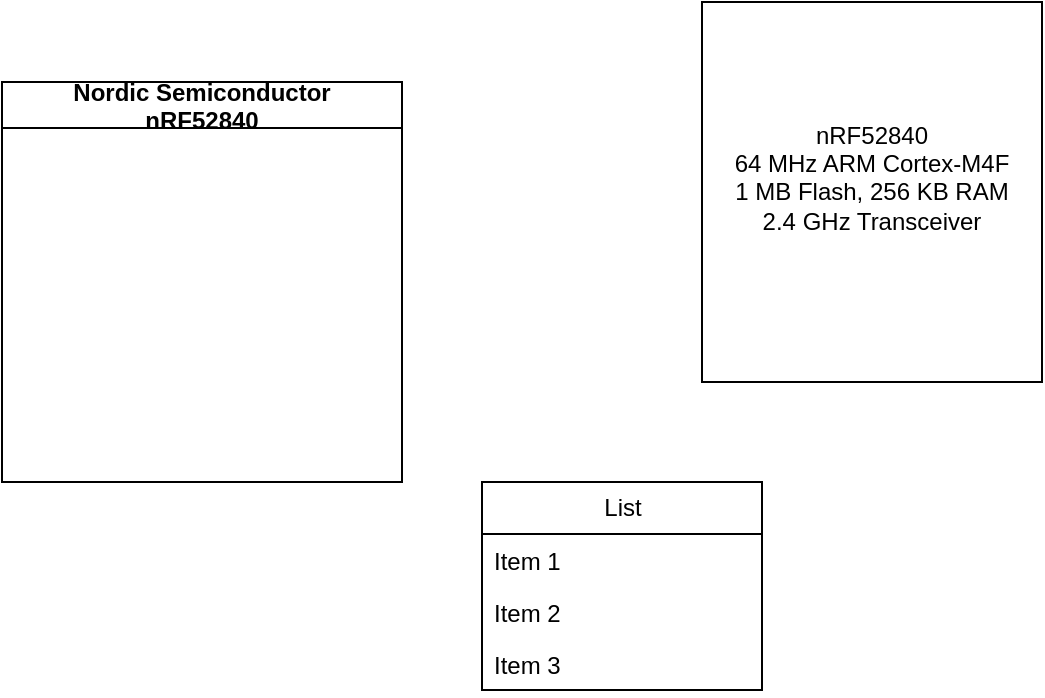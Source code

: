<mxfile version="22.1.18" type="github">
  <diagram name="Page-1" id="ulccwZM6L2cwFl29SwA6">
    <mxGraphModel dx="1050" dy="522" grid="1" gridSize="10" guides="1" tooltips="1" connect="1" arrows="1" fold="1" page="1" pageScale="1" pageWidth="850" pageHeight="1100" math="0" shadow="0">
      <root>
        <mxCell id="0" />
        <mxCell id="1" parent="0" />
        <mxCell id="RRlzNrVJQtshXSyo9dWB-1" value="nRF52840&lt;br&gt;64 MHz ARM Cortex-M4F&lt;br&gt;1 MB Flash, 256 KB RAM&lt;br&gt;&lt;div&gt;2.4 GHz Transceiver&lt;/div&gt;&lt;div&gt;&lt;br&gt;&lt;/div&gt;" style="rounded=0;whiteSpace=wrap;html=1;" vertex="1" parent="1">
          <mxGeometry x="480" y="120" width="170" height="190" as="geometry" />
        </mxCell>
        <mxCell id="RRlzNrVJQtshXSyo9dWB-2" value="Nordic Semiconductor&#xa;nRF52840" style="swimlane;" vertex="1" parent="1">
          <mxGeometry x="130" y="160" width="200" height="200" as="geometry" />
        </mxCell>
        <mxCell id="RRlzNrVJQtshXSyo9dWB-3" value="List" style="swimlane;fontStyle=0;childLayout=stackLayout;horizontal=1;startSize=26;fillColor=none;horizontalStack=0;resizeParent=1;resizeParentMax=0;resizeLast=0;collapsible=1;marginBottom=0;html=1;" vertex="1" parent="1">
          <mxGeometry x="370" y="360" width="140" height="104" as="geometry">
            <mxRectangle x="370" y="360" width="60" height="30" as="alternateBounds" />
          </mxGeometry>
        </mxCell>
        <mxCell id="RRlzNrVJQtshXSyo9dWB-4" value="Item 1" style="text;strokeColor=none;fillColor=none;align=left;verticalAlign=top;spacingLeft=4;spacingRight=4;overflow=hidden;rotatable=0;points=[[0,0.5],[1,0.5]];portConstraint=eastwest;whiteSpace=wrap;html=1;" vertex="1" parent="RRlzNrVJQtshXSyo9dWB-3">
          <mxGeometry y="26" width="140" height="26" as="geometry" />
        </mxCell>
        <mxCell id="RRlzNrVJQtshXSyo9dWB-5" value="Item 2" style="text;strokeColor=none;fillColor=none;align=left;verticalAlign=top;spacingLeft=4;spacingRight=4;overflow=hidden;rotatable=0;points=[[0,0.5],[1,0.5]];portConstraint=eastwest;whiteSpace=wrap;html=1;" vertex="1" parent="RRlzNrVJQtshXSyo9dWB-3">
          <mxGeometry y="52" width="140" height="26" as="geometry" />
        </mxCell>
        <mxCell id="RRlzNrVJQtshXSyo9dWB-6" value="Item 3" style="text;strokeColor=none;fillColor=none;align=left;verticalAlign=top;spacingLeft=4;spacingRight=4;overflow=hidden;rotatable=0;points=[[0,0.5],[1,0.5]];portConstraint=eastwest;whiteSpace=wrap;html=1;" vertex="1" parent="RRlzNrVJQtshXSyo9dWB-3">
          <mxGeometry y="78" width="140" height="26" as="geometry" />
        </mxCell>
      </root>
    </mxGraphModel>
  </diagram>
</mxfile>
